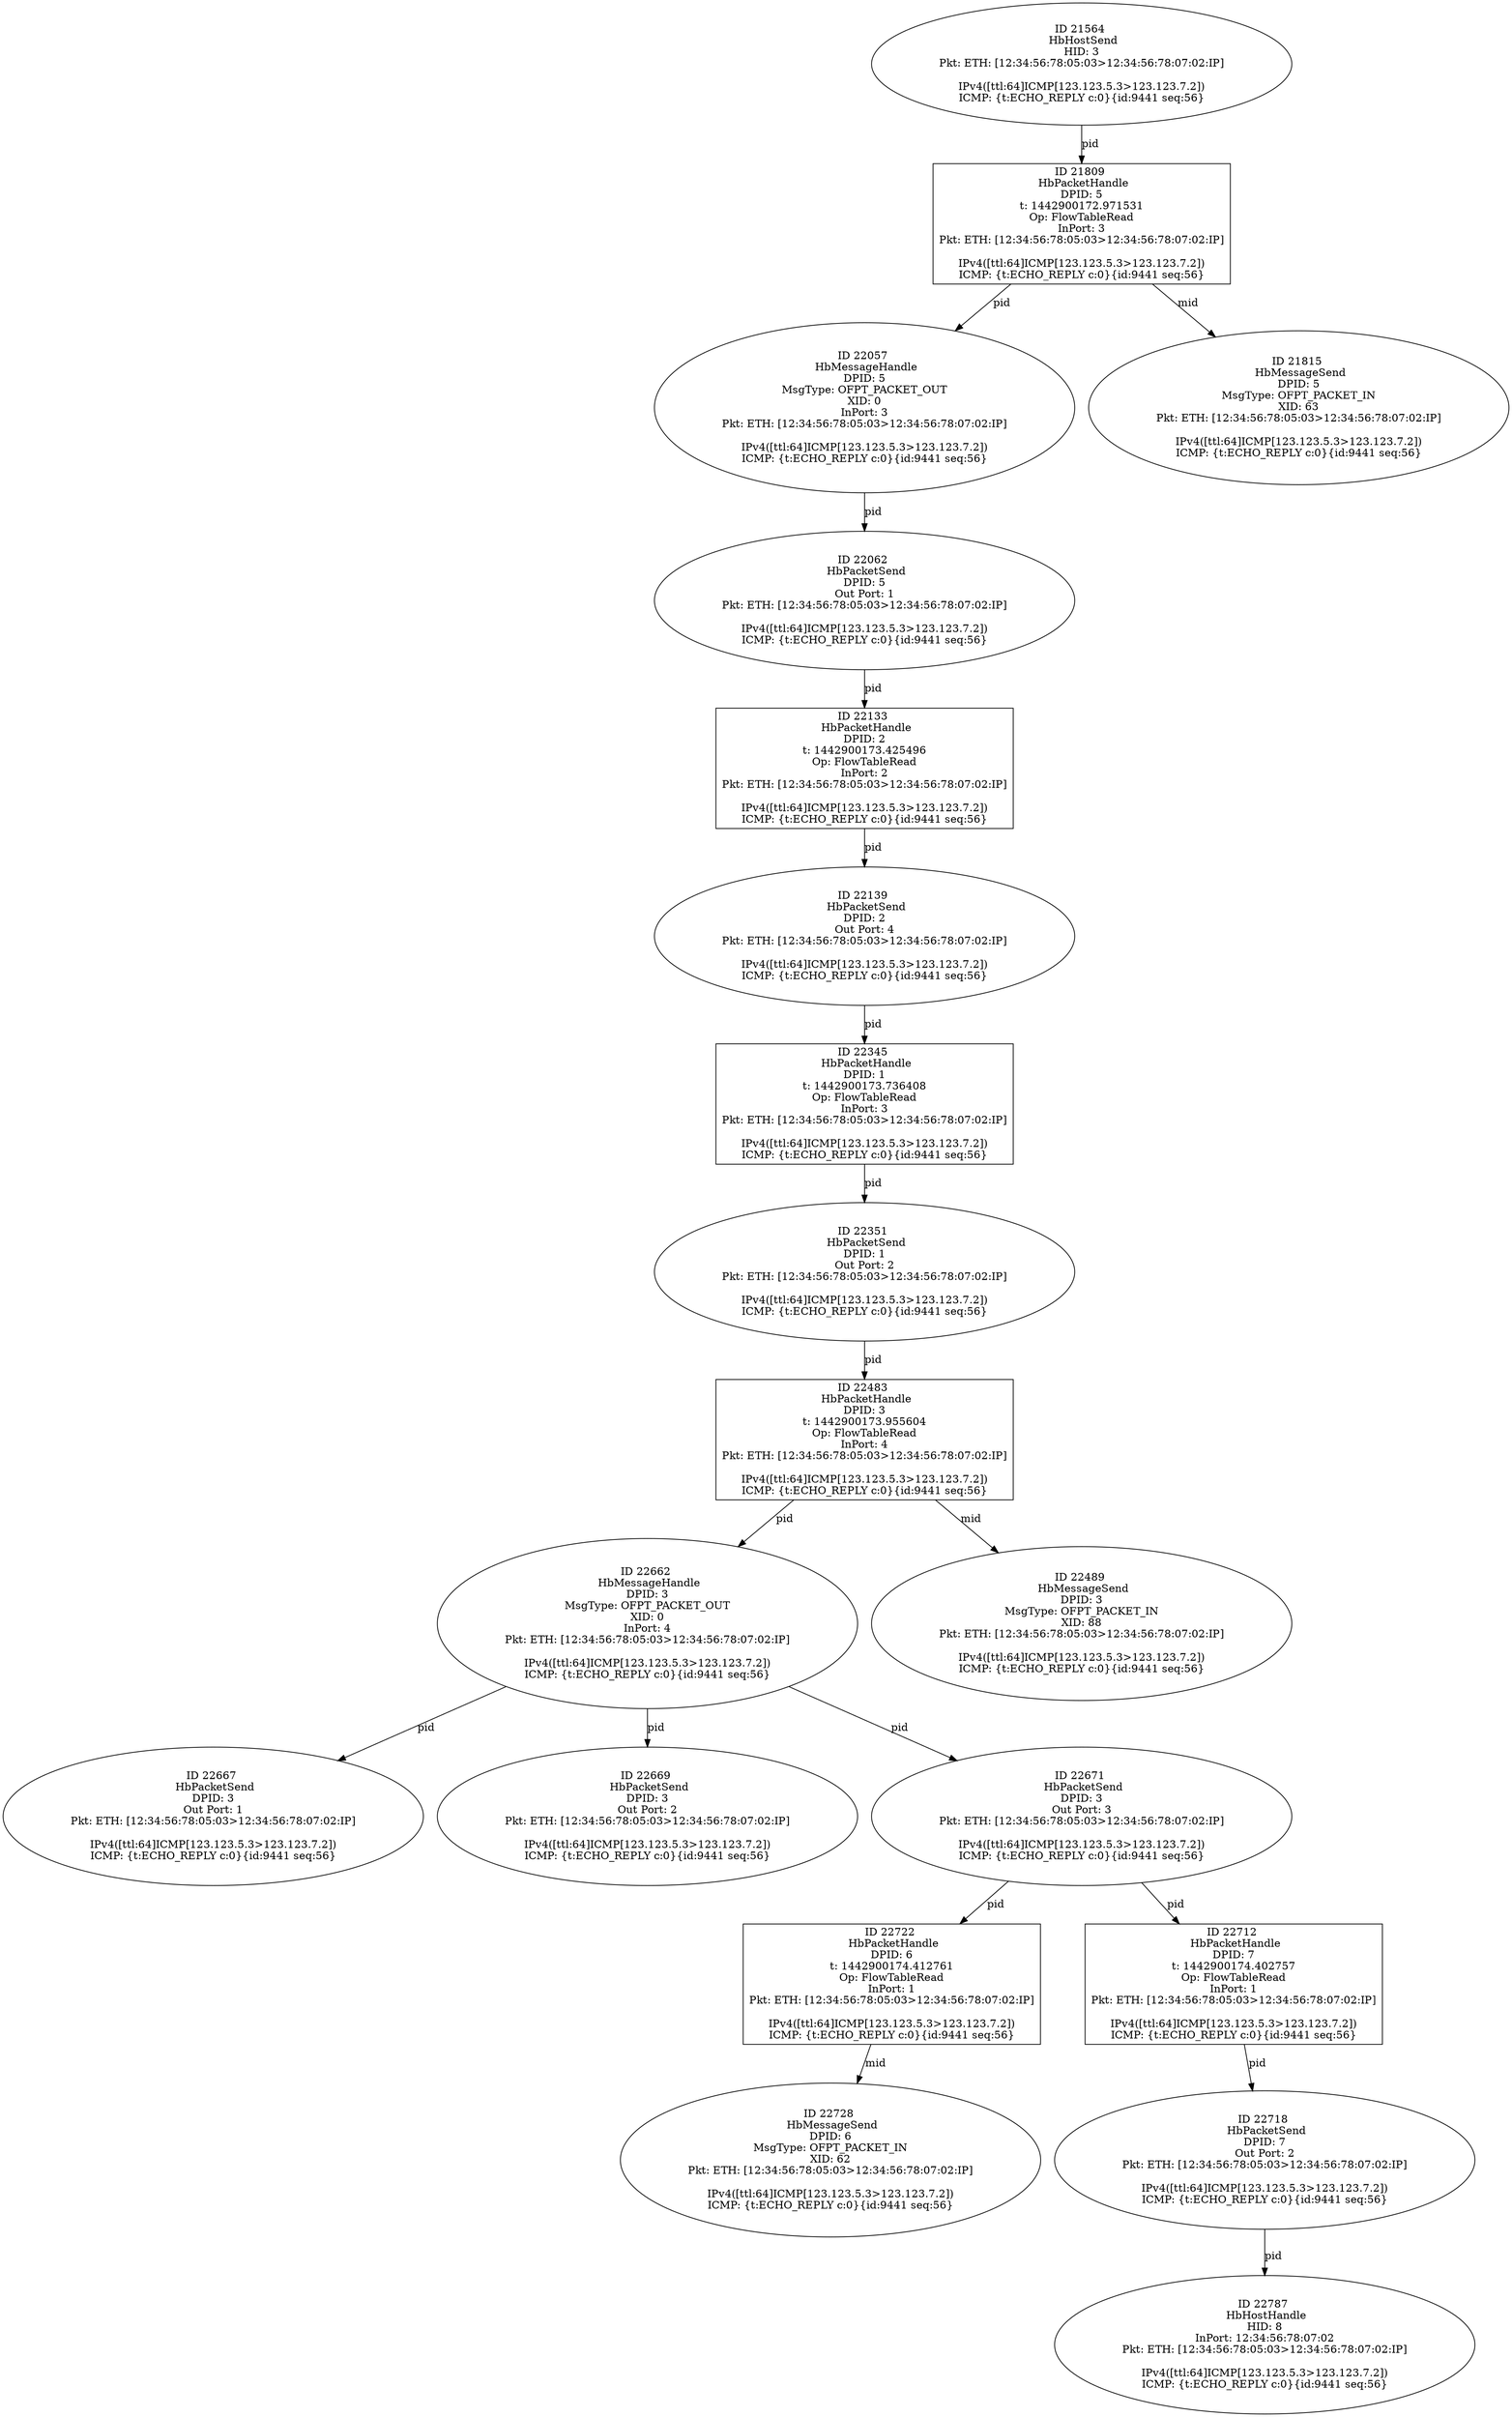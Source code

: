 strict digraph G {
21564 [shape=oval, event=<hb_events.HbHostSend object at 0x10c89e8d0>, label="ID 21564 
 HbHostSend
HID: 3
Pkt: ETH: [12:34:56:78:05:03>12:34:56:78:07:02:IP]

IPv4([ttl:64]ICMP[123.123.5.3>123.123.7.2])
ICMP: {t:ECHO_REPLY c:0}{id:9441 seq:56}"];
22722 [shape=box, event=<hb_events.HbPacketHandle object at 0x10cbeaed0>, label="ID 22722 
 HbPacketHandle
DPID: 6
t: 1442900174.412761
Op: FlowTableRead
InPort: 1
Pkt: ETH: [12:34:56:78:05:03>12:34:56:78:07:02:IP]

IPv4([ttl:64]ICMP[123.123.5.3>123.123.7.2])
ICMP: {t:ECHO_REPLY c:0}{id:9441 seq:56}"];
22787 [shape=oval, event=<hb_events.HbHostHandle object at 0x10cc13a10>, label="ID 22787 
 HbHostHandle
HID: 8
InPort: 12:34:56:78:07:02
Pkt: ETH: [12:34:56:78:05:03>12:34:56:78:07:02:IP]

IPv4([ttl:64]ICMP[123.123.5.3>123.123.7.2])
ICMP: {t:ECHO_REPLY c:0}{id:9441 seq:56}"];
22139 [shape=oval, event=<hb_events.HbPacketSend object at 0x10ca1ced0>, label="ID 22139 
 HbPacketSend
DPID: 2
Out Port: 4
Pkt: ETH: [12:34:56:78:05:03>12:34:56:78:07:02:IP]

IPv4([ttl:64]ICMP[123.123.5.3>123.123.7.2])
ICMP: {t:ECHO_REPLY c:0}{id:9441 seq:56}"];
22662 [shape=oval, event=<hb_events.HbMessageHandle object at 0x10cbb9a90>, label="ID 22662 
 HbMessageHandle
DPID: 3
MsgType: OFPT_PACKET_OUT
XID: 0
InPort: 4
Pkt: ETH: [12:34:56:78:05:03>12:34:56:78:07:02:IP]

IPv4([ttl:64]ICMP[123.123.5.3>123.123.7.2])
ICMP: {t:ECHO_REPLY c:0}{id:9441 seq:56}"];
22728 [shape=oval, event=<hb_events.HbMessageSend object at 0x10cbea790>, label="ID 22728 
 HbMessageSend
DPID: 6
MsgType: OFPT_PACKET_IN
XID: 62
Pkt: ETH: [12:34:56:78:05:03>12:34:56:78:07:02:IP]

IPv4([ttl:64]ICMP[123.123.5.3>123.123.7.2])
ICMP: {t:ECHO_REPLY c:0}{id:9441 seq:56}"];
22057 [shape=oval, event=<hb_events.HbMessageHandle object at 0x10c9ee750>, label="ID 22057 
 HbMessageHandle
DPID: 5
MsgType: OFPT_PACKET_OUT
XID: 0
InPort: 3
Pkt: ETH: [12:34:56:78:05:03>12:34:56:78:07:02:IP]

IPv4([ttl:64]ICMP[123.123.5.3>123.123.7.2])
ICMP: {t:ECHO_REPLY c:0}{id:9441 seq:56}"];
22667 [shape=oval, event=<hb_events.HbPacketSend object at 0x10cbb9e10>, label="ID 22667 
 HbPacketSend
DPID: 3
Out Port: 1
Pkt: ETH: [12:34:56:78:05:03>12:34:56:78:07:02:IP]

IPv4([ttl:64]ICMP[123.123.5.3>123.123.7.2])
ICMP: {t:ECHO_REPLY c:0}{id:9441 seq:56}"];
22669 [shape=oval, event=<hb_events.HbPacketSend object at 0x10cbb9f50>, label="ID 22669 
 HbPacketSend
DPID: 3
Out Port: 2
Pkt: ETH: [12:34:56:78:05:03>12:34:56:78:07:02:IP]

IPv4([ttl:64]ICMP[123.123.5.3>123.123.7.2])
ICMP: {t:ECHO_REPLY c:0}{id:9441 seq:56}"];
22062 [shape=oval, event=<hb_events.HbPacketSend object at 0x10c9ee590>, label="ID 22062 
 HbPacketSend
DPID: 5
Out Port: 1
Pkt: ETH: [12:34:56:78:05:03>12:34:56:78:07:02:IP]

IPv4([ttl:64]ICMP[123.123.5.3>123.123.7.2])
ICMP: {t:ECHO_REPLY c:0}{id:9441 seq:56}"];
22671 [shape=oval, event=<hb_events.HbPacketSend object at 0x10cbbb990>, label="ID 22671 
 HbPacketSend
DPID: 3
Out Port: 3
Pkt: ETH: [12:34:56:78:05:03>12:34:56:78:07:02:IP]

IPv4([ttl:64]ICMP[123.123.5.3>123.123.7.2])
ICMP: {t:ECHO_REPLY c:0}{id:9441 seq:56}"];
21809 [shape=box, event=<hb_events.HbPacketHandle object at 0x10c95f290>, label="ID 21809 
 HbPacketHandle
DPID: 5
t: 1442900172.971531
Op: FlowTableRead
InPort: 3
Pkt: ETH: [12:34:56:78:05:03>12:34:56:78:07:02:IP]

IPv4([ttl:64]ICMP[123.123.5.3>123.123.7.2])
ICMP: {t:ECHO_REPLY c:0}{id:9441 seq:56}"];
22483 [shape=box, event=<hb_events.HbPacketHandle object at 0x10cb17610>, label="ID 22483 
 HbPacketHandle
DPID: 3
t: 1442900173.955604
Op: FlowTableRead
InPort: 4
Pkt: ETH: [12:34:56:78:05:03>12:34:56:78:07:02:IP]

IPv4([ttl:64]ICMP[123.123.5.3>123.123.7.2])
ICMP: {t:ECHO_REPLY c:0}{id:9441 seq:56}"];
22133 [shape=box, event=<hb_events.HbPacketHandle object at 0x10ca1ca90>, label="ID 22133 
 HbPacketHandle
DPID: 2
t: 1442900173.425496
Op: FlowTableRead
InPort: 2
Pkt: ETH: [12:34:56:78:05:03>12:34:56:78:07:02:IP]

IPv4([ttl:64]ICMP[123.123.5.3>123.123.7.2])
ICMP: {t:ECHO_REPLY c:0}{id:9441 seq:56}"];
21815 [shape=oval, event=<hb_events.HbMessageSend object at 0x10c969d50>, label="ID 21815 
 HbMessageSend
DPID: 5
MsgType: OFPT_PACKET_IN
XID: 63
Pkt: ETH: [12:34:56:78:05:03>12:34:56:78:07:02:IP]

IPv4([ttl:64]ICMP[123.123.5.3>123.123.7.2])
ICMP: {t:ECHO_REPLY c:0}{id:9441 seq:56}"];
22712 [shape=box, event=<hb_events.HbPacketHandle object at 0x10cbd05d0>, label="ID 22712 
 HbPacketHandle
DPID: 7
t: 1442900174.402757
Op: FlowTableRead
InPort: 1
Pkt: ETH: [12:34:56:78:05:03>12:34:56:78:07:02:IP]

IPv4([ttl:64]ICMP[123.123.5.3>123.123.7.2])
ICMP: {t:ECHO_REPLY c:0}{id:9441 seq:56}"];
22489 [shape=oval, event=<hb_events.HbMessageSend object at 0x10cb31b90>, label="ID 22489 
 HbMessageSend
DPID: 3
MsgType: OFPT_PACKET_IN
XID: 88
Pkt: ETH: [12:34:56:78:05:03>12:34:56:78:07:02:IP]

IPv4([ttl:64]ICMP[123.123.5.3>123.123.7.2])
ICMP: {t:ECHO_REPLY c:0}{id:9441 seq:56}"];
22351 [shape=oval, event=<hb_events.HbPacketSend object at 0x10cab7550>, label="ID 22351 
 HbPacketSend
DPID: 1
Out Port: 2
Pkt: ETH: [12:34:56:78:05:03>12:34:56:78:07:02:IP]

IPv4([ttl:64]ICMP[123.123.5.3>123.123.7.2])
ICMP: {t:ECHO_REPLY c:0}{id:9441 seq:56}"];
22345 [shape=box, event=<hb_events.HbPacketHandle object at 0x10cab7050>, label="ID 22345 
 HbPacketHandle
DPID: 1
t: 1442900173.736408
Op: FlowTableRead
InPort: 3
Pkt: ETH: [12:34:56:78:05:03>12:34:56:78:07:02:IP]

IPv4([ttl:64]ICMP[123.123.5.3>123.123.7.2])
ICMP: {t:ECHO_REPLY c:0}{id:9441 seq:56}"];
22718 [shape=oval, event=<hb_events.HbPacketSend object at 0x10cbe5f10>, label="ID 22718 
 HbPacketSend
DPID: 7
Out Port: 2
Pkt: ETH: [12:34:56:78:05:03>12:34:56:78:07:02:IP]

IPv4([ttl:64]ICMP[123.123.5.3>123.123.7.2])
ICMP: {t:ECHO_REPLY c:0}{id:9441 seq:56}"];
22351 -> 22483  [rel=pid, label=pid];
22722 -> 22728  [rel=mid, label=mid];
22662 -> 22667  [rel=pid, label=pid];
22662 -> 22669  [rel=pid, label=pid];
22662 -> 22671  [rel=pid, label=pid];
22057 -> 22062  [rel=pid, label=pid];
22062 -> 22133  [rel=pid, label=pid];
22671 -> 22712  [rel=pid, label=pid];
22671 -> 22722  [rel=pid, label=pid];
21809 -> 22057  [rel=pid, label=pid];
21809 -> 21815  [rel=mid, label=mid];
22483 -> 22489  [rel=mid, label=mid];
22483 -> 22662  [rel=pid, label=pid];
22718 -> 22787  [rel=pid, label=pid];
22133 -> 22139  [rel=pid, label=pid];
22712 -> 22718  [rel=pid, label=pid];
22139 -> 22345  [rel=pid, label=pid];
21564 -> 21809  [rel=pid, label=pid];
22345 -> 22351  [rel=pid, label=pid];
}
